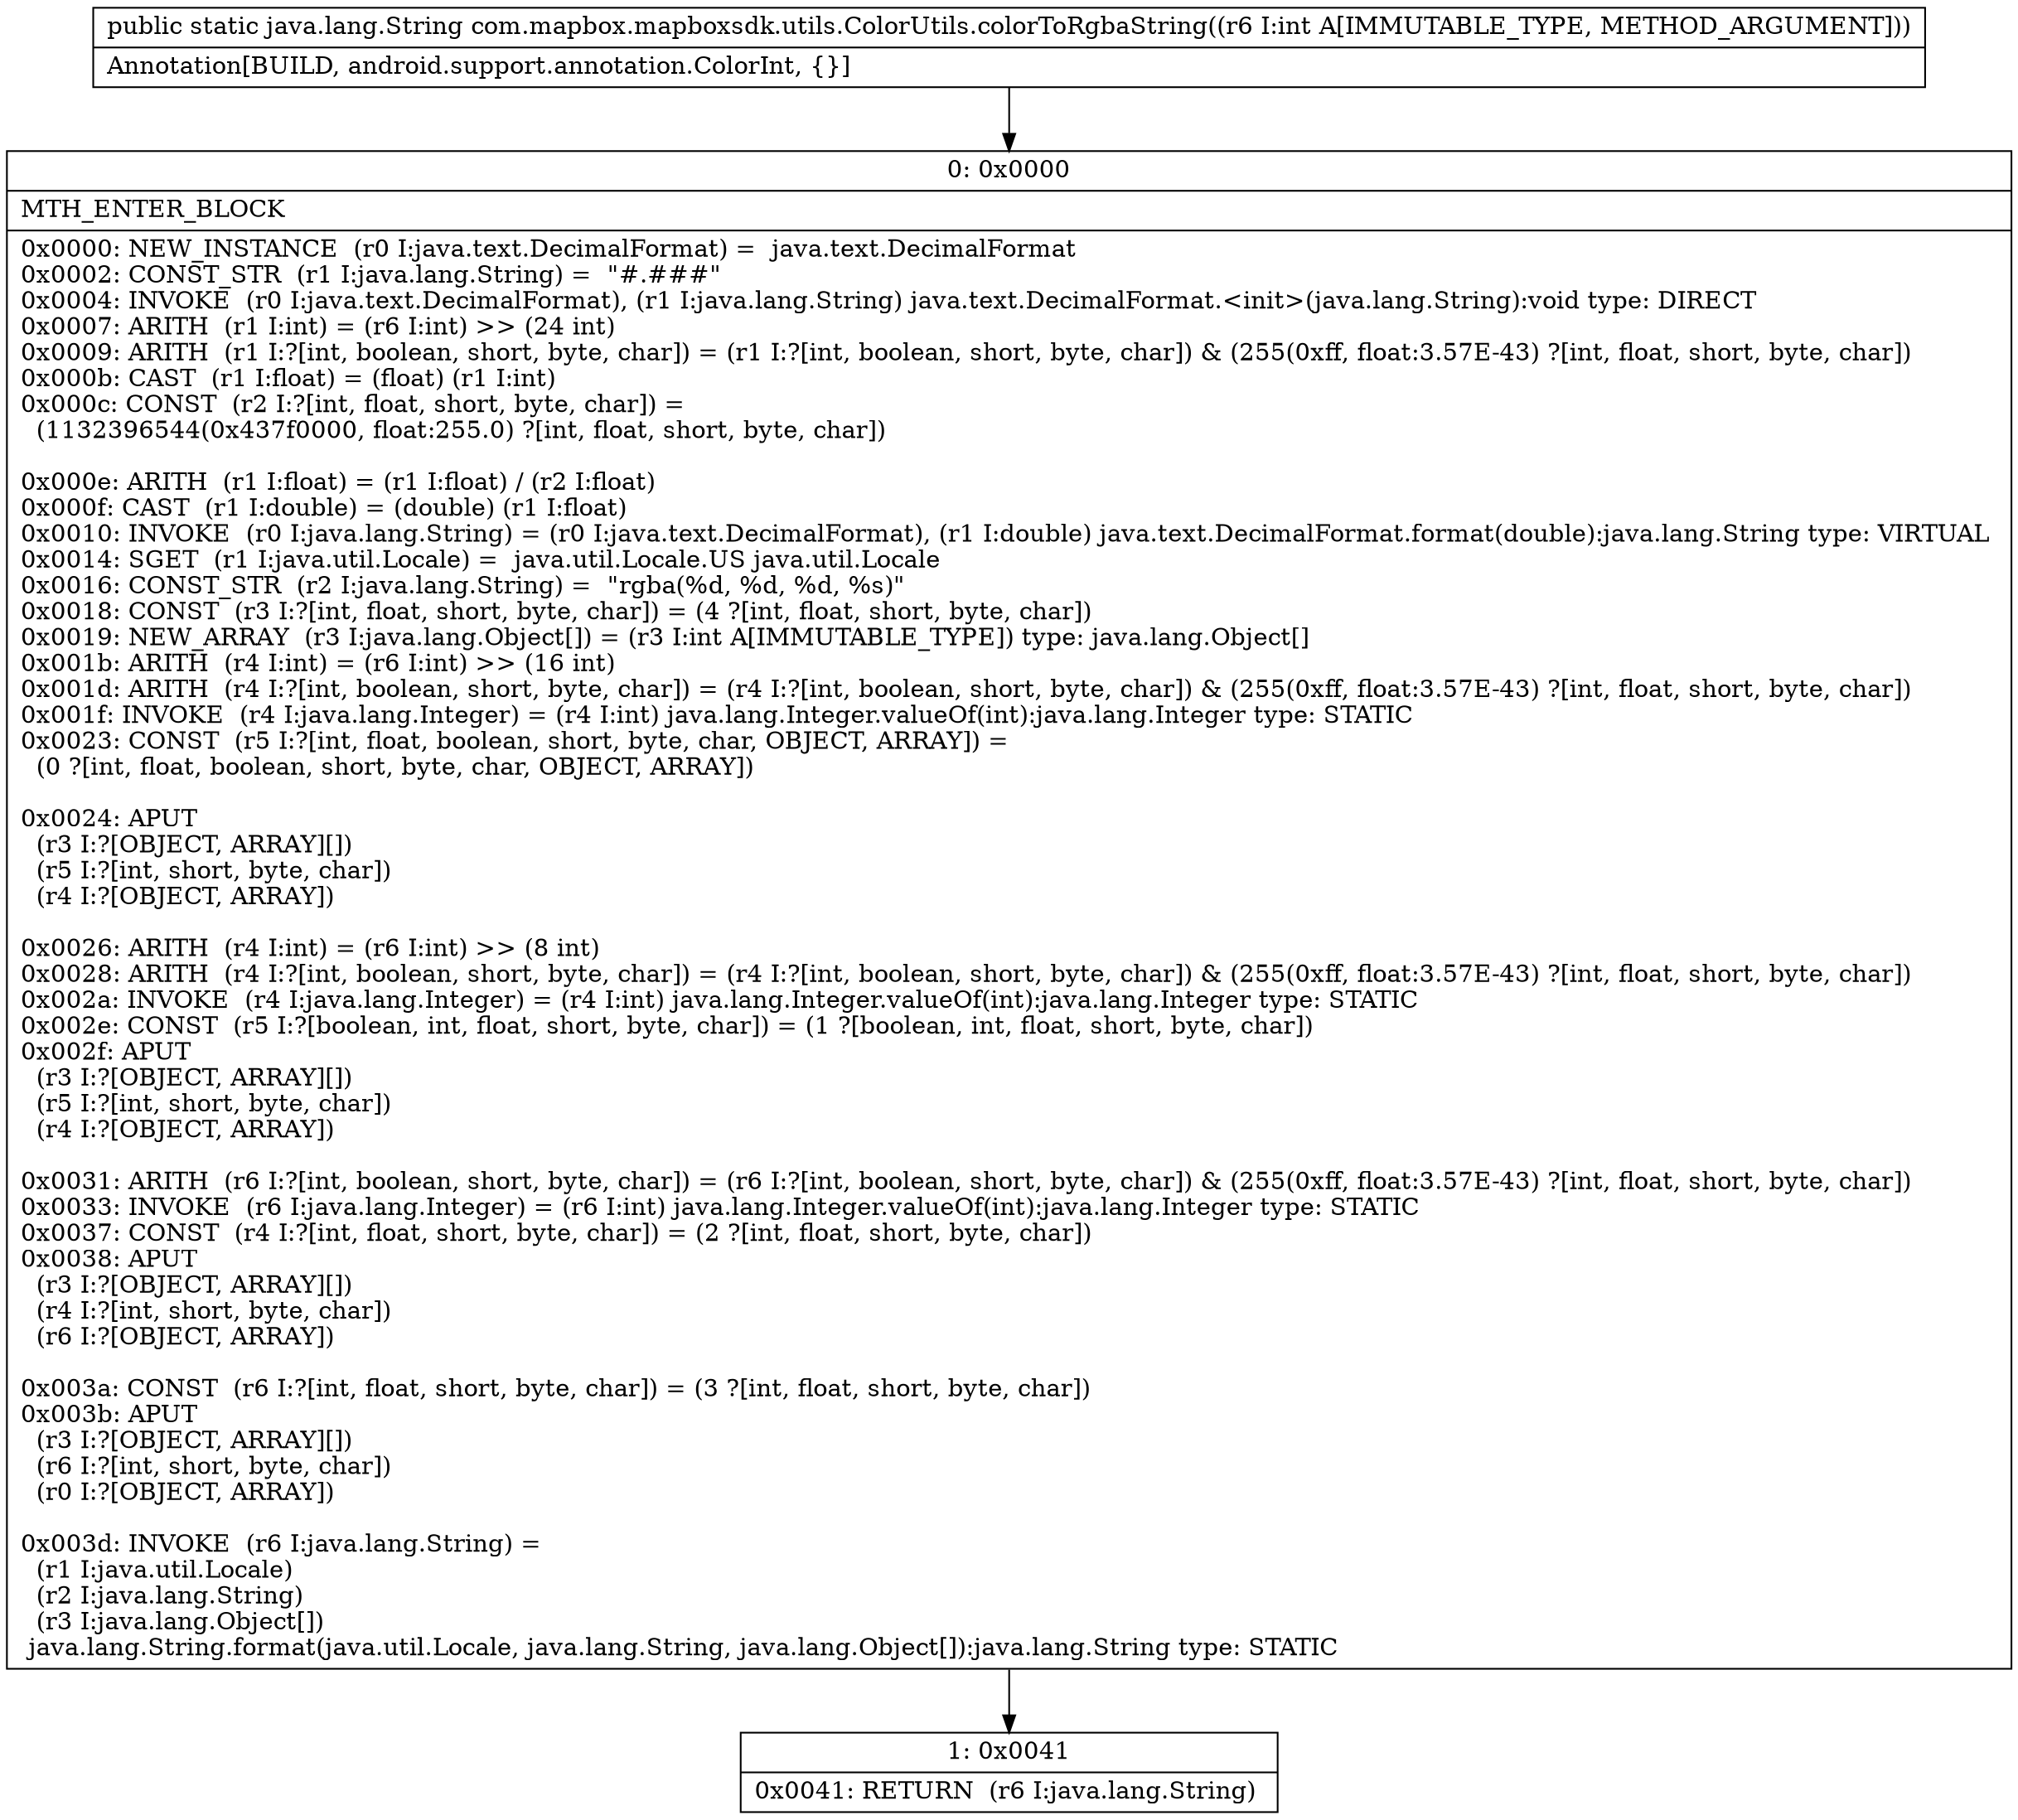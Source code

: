 digraph "CFG forcom.mapbox.mapboxsdk.utils.ColorUtils.colorToRgbaString(I)Ljava\/lang\/String;" {
Node_0 [shape=record,label="{0\:\ 0x0000|MTH_ENTER_BLOCK\l|0x0000: NEW_INSTANCE  (r0 I:java.text.DecimalFormat) =  java.text.DecimalFormat \l0x0002: CONST_STR  (r1 I:java.lang.String) =  \"#.###\" \l0x0004: INVOKE  (r0 I:java.text.DecimalFormat), (r1 I:java.lang.String) java.text.DecimalFormat.\<init\>(java.lang.String):void type: DIRECT \l0x0007: ARITH  (r1 I:int) = (r6 I:int) \>\> (24 int) \l0x0009: ARITH  (r1 I:?[int, boolean, short, byte, char]) = (r1 I:?[int, boolean, short, byte, char]) & (255(0xff, float:3.57E\-43) ?[int, float, short, byte, char]) \l0x000b: CAST  (r1 I:float) = (float) (r1 I:int) \l0x000c: CONST  (r2 I:?[int, float, short, byte, char]) = \l  (1132396544(0x437f0000, float:255.0) ?[int, float, short, byte, char])\l \l0x000e: ARITH  (r1 I:float) = (r1 I:float) \/ (r2 I:float) \l0x000f: CAST  (r1 I:double) = (double) (r1 I:float) \l0x0010: INVOKE  (r0 I:java.lang.String) = (r0 I:java.text.DecimalFormat), (r1 I:double) java.text.DecimalFormat.format(double):java.lang.String type: VIRTUAL \l0x0014: SGET  (r1 I:java.util.Locale) =  java.util.Locale.US java.util.Locale \l0x0016: CONST_STR  (r2 I:java.lang.String) =  \"rgba(%d, %d, %d, %s)\" \l0x0018: CONST  (r3 I:?[int, float, short, byte, char]) = (4 ?[int, float, short, byte, char]) \l0x0019: NEW_ARRAY  (r3 I:java.lang.Object[]) = (r3 I:int A[IMMUTABLE_TYPE]) type: java.lang.Object[] \l0x001b: ARITH  (r4 I:int) = (r6 I:int) \>\> (16 int) \l0x001d: ARITH  (r4 I:?[int, boolean, short, byte, char]) = (r4 I:?[int, boolean, short, byte, char]) & (255(0xff, float:3.57E\-43) ?[int, float, short, byte, char]) \l0x001f: INVOKE  (r4 I:java.lang.Integer) = (r4 I:int) java.lang.Integer.valueOf(int):java.lang.Integer type: STATIC \l0x0023: CONST  (r5 I:?[int, float, boolean, short, byte, char, OBJECT, ARRAY]) = \l  (0 ?[int, float, boolean, short, byte, char, OBJECT, ARRAY])\l \l0x0024: APUT  \l  (r3 I:?[OBJECT, ARRAY][])\l  (r5 I:?[int, short, byte, char])\l  (r4 I:?[OBJECT, ARRAY])\l \l0x0026: ARITH  (r4 I:int) = (r6 I:int) \>\> (8 int) \l0x0028: ARITH  (r4 I:?[int, boolean, short, byte, char]) = (r4 I:?[int, boolean, short, byte, char]) & (255(0xff, float:3.57E\-43) ?[int, float, short, byte, char]) \l0x002a: INVOKE  (r4 I:java.lang.Integer) = (r4 I:int) java.lang.Integer.valueOf(int):java.lang.Integer type: STATIC \l0x002e: CONST  (r5 I:?[boolean, int, float, short, byte, char]) = (1 ?[boolean, int, float, short, byte, char]) \l0x002f: APUT  \l  (r3 I:?[OBJECT, ARRAY][])\l  (r5 I:?[int, short, byte, char])\l  (r4 I:?[OBJECT, ARRAY])\l \l0x0031: ARITH  (r6 I:?[int, boolean, short, byte, char]) = (r6 I:?[int, boolean, short, byte, char]) & (255(0xff, float:3.57E\-43) ?[int, float, short, byte, char]) \l0x0033: INVOKE  (r6 I:java.lang.Integer) = (r6 I:int) java.lang.Integer.valueOf(int):java.lang.Integer type: STATIC \l0x0037: CONST  (r4 I:?[int, float, short, byte, char]) = (2 ?[int, float, short, byte, char]) \l0x0038: APUT  \l  (r3 I:?[OBJECT, ARRAY][])\l  (r4 I:?[int, short, byte, char])\l  (r6 I:?[OBJECT, ARRAY])\l \l0x003a: CONST  (r6 I:?[int, float, short, byte, char]) = (3 ?[int, float, short, byte, char]) \l0x003b: APUT  \l  (r3 I:?[OBJECT, ARRAY][])\l  (r6 I:?[int, short, byte, char])\l  (r0 I:?[OBJECT, ARRAY])\l \l0x003d: INVOKE  (r6 I:java.lang.String) = \l  (r1 I:java.util.Locale)\l  (r2 I:java.lang.String)\l  (r3 I:java.lang.Object[])\l java.lang.String.format(java.util.Locale, java.lang.String, java.lang.Object[]):java.lang.String type: STATIC \l}"];
Node_1 [shape=record,label="{1\:\ 0x0041|0x0041: RETURN  (r6 I:java.lang.String) \l}"];
MethodNode[shape=record,label="{public static java.lang.String com.mapbox.mapboxsdk.utils.ColorUtils.colorToRgbaString((r6 I:int A[IMMUTABLE_TYPE, METHOD_ARGUMENT]))  | Annotation[BUILD, android.support.annotation.ColorInt, \{\}]\l}"];
MethodNode -> Node_0;
Node_0 -> Node_1;
}

